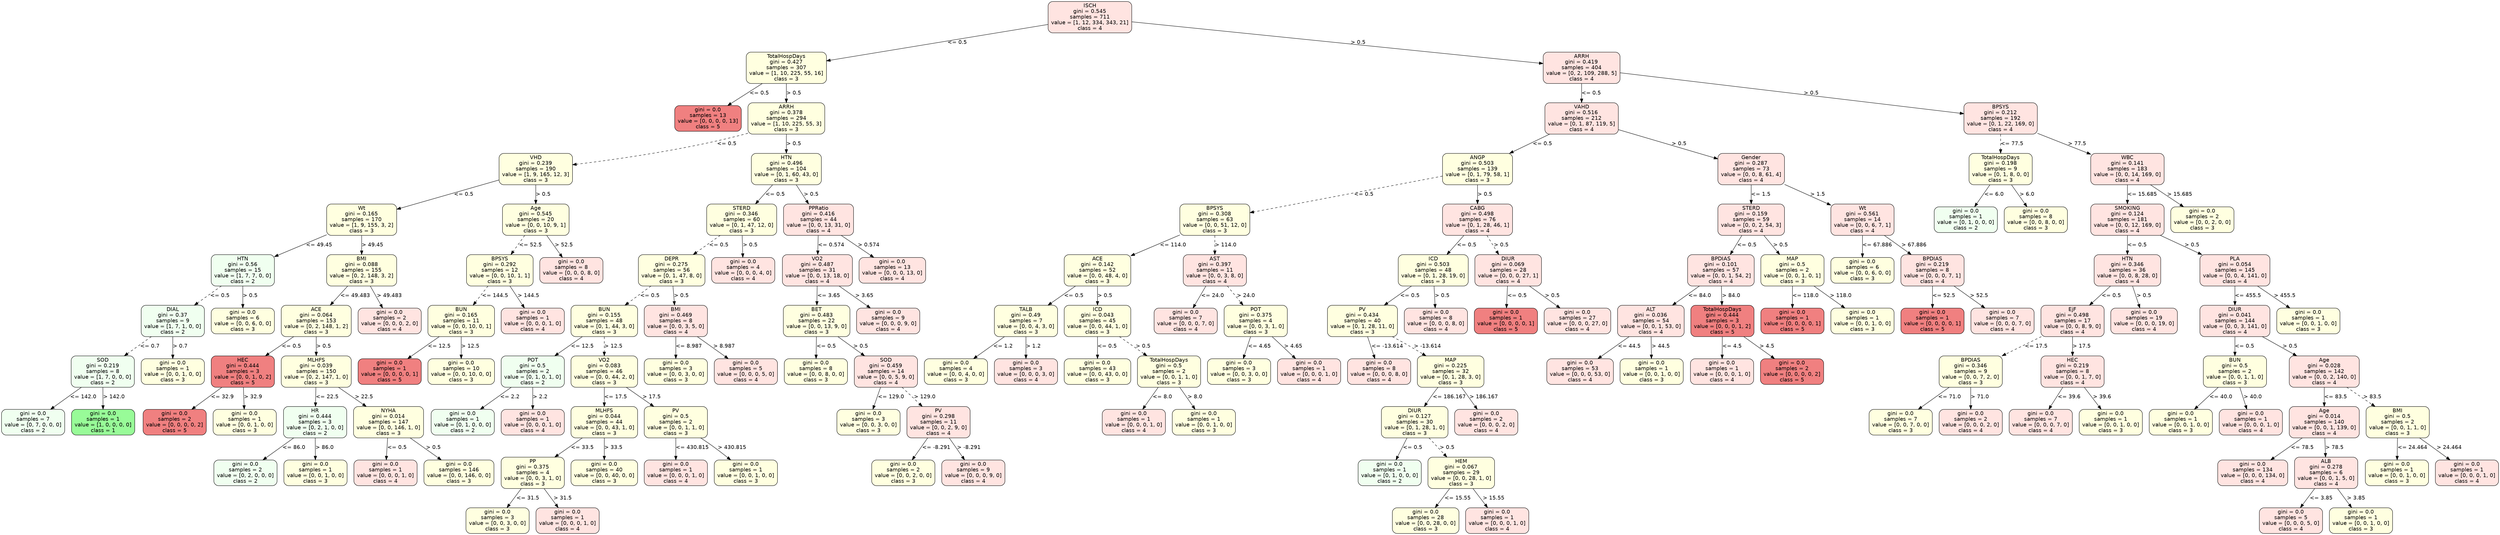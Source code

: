 strict digraph Tree {
	graph [bb="0,0,5674,1408"];
	node [color=black,
		fontname=helvetica,
		label="\N",
		shape=box,
		style="filled, rounded"
	];
	edge [fontname=helvetica];
	0	 [fillcolor=mistyrose,
		height=1.1528,
		label="ISCH\ngini = 0.545\nsamples = 711\nvalue = [1, 12, 334, 343, 21]\nclass = 4",
		pos="2697,1366.5",
		width=2.5694];
	1	 [fillcolor=lightyellow,
		height=1.1528,
		label="TotalHospDays\ngini = 0.427\nsamples = 307\nvalue = [1, 10, 225, 55, 16]\nclass = 3",
		pos="1773,1232.5",
		width=2.4583];
	0 -> 1	 [label="<= 0.5",
		labelangle=45,
		labeldistance=2.5,
		lp="2283,1299.5",
		op="<=",
		param=0.5,
		pos="e,1861.7,1245.4 2604.2,1353 2429,1327.6 2051.2,1272.8 1871.7,1246.8",
		style=solid];
	64	 [fillcolor=mistyrose,
		height=1.1528,
		label="ARRH\ngini = 0.419\nsamples = 404\nvalue = [0, 2, 109, 288, 5]\nclass = 4",
		pos="3676,1232.5",
		width=2.3611];
	0 -> 64	 [label="> 0.5",
		labelangle=-45,
		labeldistance=2.5,
		lp="3231.5,1299.5",
		op=">",
		param=0.5,
		pos="e,3590.9,1244.1 2789.5,1353.8 2975.5,1328.4 3392.6,1271.3 3580.8,1245.5",
		style=solid];
	2	 [fillcolor=lightcoral,
		height=0.94444,
		label="gini = 0.0\nsamples = 13\nvalue = [0, 0, 0, 0, 13]\nclass = 5",
		pos="1596,1098.5",
		width=2.0417];
	1 -> 2	 [label="<= 0.5",
		lp="1710,1165.5",
		op="<=",
		param=0.5,
		pos="e,1640.9,1132.5 1718,1190.8 1696,1174.2 1670.8,1155.2 1649.1,1138.7",
		style=solid];
	3	 [fillcolor=lightyellow,
		height=1.1528,
		label="ARRH\ngini = 0.378\nsamples = 294\nvalue = [1, 10, 225, 55, 3]\nclass = 3",
		pos="1773,1098.5",
		width=2.3611];
	1 -> 3	 [label="> 0.5",
		lp="1788.5,1165.5",
		op=">",
		param=0.5,
		pos="e,1773,1140.1 1773,1190.8 1773,1178 1773,1163.7 1773,1150.2",
		style=solid];
	4	 [fillcolor=lightyellow,
		height=1.1528,
		label="VHD\ngini = 0.239\nsamples = 190\nvalue = [1, 9, 165, 12, 3]\nclass = 3",
		pos="1206,964.5",
		width=2.25];
	3 -> 4	 [label="<= 0.5",
		lp="1636,1031.5",
		op="<=",
		param=0.5,
		pos="e,1287.1,974.89 1687.9,1060.3 1684.6,1059.1 1681.3,1058 1678,1057 1548.5,1016.6 1393.2,990.18 1297.1,976.32",
		style=dashed];
	33	 [fillcolor=lightyellow,
		height=1.1528,
		label="HTN\ngini = 0.496\nsamples = 104\nvalue = [0, 1, 60, 43, 0]\nclass = 3",
		pos="1773,964.5",
		width=2.1528];
	3 -> 33	 [label="> 0.5",
		lp="1788.5,1031.5",
		op=">",
		param=0.5,
		pos="e,1773,1006.1 1773,1056.8 1773,1044 1773,1029.7 1773,1016.2",
		style=solid];
	5	 [fillcolor=lightyellow,
		height=1.1528,
		label="Wt\ngini = 0.165\nsamples = 170\nvalue = [1, 9, 155, 3, 2]\nclass = 3",
		pos="793,830.5",
		width=2.1528];
	4 -> 5	 [label="<= 0.5",
		lp="1032,897.5",
		op="<=",
		param=0.5,
		pos="e,870.77,855.73 1124.9,938.19 1054.4,915.32 952.57,882.27 880.32,858.83",
		style=solid];
	26	 [fillcolor=lightyellow,
		height=1.1528,
		label="Age\ngini = 0.545\nsamples = 20\nvalue = [0, 0, 10, 9, 1]\nclass = 3",
		pos="1206,830.5",
		width=2.0417];
	4 -> 26	 [label="> 0.5",
		lp="1221.5,897.5",
		op=">",
		param=0.5,
		pos="e,1206,872.14 1206,922.84 1206,909.98 1206,895.66 1206,882.21",
		style=solid];
	6	 [fillcolor=honeydew,
		height=1.1528,
		label="HTN\ngini = 0.56\nsamples = 15\nvalue = [1, 7, 7, 0, 0]\nclass = 2",
		pos="544,696.5",
		width=1.9444];
	5 -> 6	 [label="<= 49.45",
		lp="703.5,763.5",
		op="<=",
		param=49.45,
		pos="e,614.18,734.27 715.58,788.84 686.21,773.03 652.74,755.02 623.21,739.13",
		style=solid];
	13	 [fillcolor=lightyellow,
		height=1.1528,
		label="BMI\ngini = 0.088\nsamples = 155\nvalue = [0, 2, 148, 3, 2]\nclass = 3",
		pos="793,696.5",
		width=2.1528];
	5 -> 13	 [label="> 49.45",
		lp="816,763.5",
		op=">",
		param=49.45,
		pos="e,793,738.14 793,788.84 793,775.98 793,761.66 793,748.21",
		style=solid];
	7	 [fillcolor=honeydew,
		height=1.1528,
		label="DIAL\ngini = 0.37\nsamples = 9\nvalue = [1, 7, 1, 0, 0]\nclass = 2",
		pos="386,562.5",
		width=1.9444];
	6 -> 7	 [label="<= 0.5",
		lp="490,629.5",
		op="<=",
		param=0.5,
		pos="e,435.1,604.14 494.87,654.84 478.38,640.84 459.84,625.13 442.81,610.68",
		style=dashed];
	12	 [fillcolor=lightyellow,
		height=0.94444,
		label="gini = 0.0\nsamples = 6\nvalue = [0, 0, 6, 0, 0]\nclass = 3",
		pos="544,562.5",
		width=1.9444];
	6 -> 12	 [label="> 0.5",
		lp="559.5,629.5",
		op=">",
		param=0.5,
		pos="e,544,596.5 544,654.84 544,639.6 544,622.33 544,606.87",
		style=solid];
	8	 [fillcolor=honeydew,
		height=1.1528,
		label="SOD\ngini = 0.219\nsamples = 8\nvalue = [1, 7, 0, 0, 0]\nclass = 2",
		pos="228,428.5",
		width=1.9444];
	7 -> 8	 [label="<= 0.7",
		lp="332,495.5",
		op="<=",
		param=0.7,
		pos="e,277.1,470.14 336.87,520.84 320.38,506.84 301.84,491.13 284.81,476.68",
		style=dashed];
	11	 [fillcolor=lightyellow,
		height=0.94444,
		label="gini = 0.0\nsamples = 1\nvalue = [0, 0, 1, 0, 0]\nclass = 3",
		pos="386,428.5",
		width=1.9444];
	7 -> 11	 [label="> 0.7",
		lp="401.5,495.5",
		op=">",
		param=0.7,
		pos="e,386,462.5 386,520.84 386,505.6 386,488.33 386,472.87",
		style=solid];
	9	 [fillcolor=honeydew,
		height=0.94444,
		label="gini = 0.0\nsamples = 7\nvalue = [0, 7, 0, 0, 0]\nclass = 2",
		pos="70,294.5",
		width=1.9444];
	8 -> 9	 [label="<= 142.0",
		lp="181.5,361.5",
		op="<=",
		param=142.0,
		pos="e,110.09,328.5 178.87,386.84 159.45,370.36 137.19,351.49 117.89,335.12",
		style=solid];
	10	 [fillcolor=palegreen,
		height=0.94444,
		label="gini = 0.0\nsamples = 1\nvalue = [1, 0, 0, 0, 0]\nclass = 1",
		pos="228,294.5",
		width=1.9444];
	8 -> 10	 [label="> 142.0",
		lp="251,361.5",
		op=">",
		param=142.0,
		pos="e,228,328.5 228,386.84 228,371.6 228,354.33 228,338.87",
		style=solid];
	14	 [fillcolor=lightyellow,
		height=1.1528,
		label="ACE\ngini = 0.064\nsamples = 153\nvalue = [0, 2, 148, 1, 2]\nclass = 3",
		pos="710,562.5",
		width=2.1528];
	13 -> 14	 [label="<= 49.483",
		lp="785,629.5",
		op="<=",
		param=49.483,
		pos="e,735.79,604.14 767.19,654.84 759,641.6 749.84,626.82 741.3,613.03",
		style=solid];
	25	 [fillcolor=mistyrose,
		height=0.94444,
		label="gini = 0.0\nsamples = 2\nvalue = [0, 0, 0, 2, 0]\nclass = 4",
		pos="876,562.5",
		width=1.9444];
	13 -> 25	 [label="> 49.483",
		lp="864,629.5",
		op=">",
		param=49.483,
		pos="e,854.94,596.5 818.81,654.84 828.6,639.02 839.77,620.99 849.62,605.09",
		style=solid];
	15	 [fillcolor=lightcoral,
		height=1.1528,
		label="HEC\ngini = 0.444\nsamples = 3\nvalue = [0, 0, 1, 0, 2]\nclass = 5",
		pos="544,428.5",
		width=1.9444];
	14 -> 15	 [label="<= 0.5",
		lp="652,495.5",
		op="<=",
		param=0.5,
		pos="e,595.58,470.14 658.39,520.84 641.05,506.84 621.58,491.13 603.68,476.68",
		style=solid];
	18	 [fillcolor=lightyellow,
		height=1.1528,
		label="MLHFS\ngini = 0.039\nsamples = 150\nvalue = [0, 2, 147, 1, 0]\nclass = 3",
		pos="710,428.5",
		width=2.1528];
	14 -> 18	 [label="> 0.5",
		lp="725.5,495.5",
		op=">",
		param=0.5,
		pos="e,710,470.14 710,520.84 710,507.98 710,493.66 710,480.21",
		style=solid];
	16	 [fillcolor=lightcoral,
		height=0.94444,
		label="gini = 0.0\nsamples = 2\nvalue = [0, 0, 0, 0, 2]\nclass = 5",
		pos="386,294.5",
		width=1.9444];
	15 -> 16	 [label="<= 32.9",
		lp="493.5,361.5",
		op="<=",
		param=32.9,
		pos="e,426.09,328.5 494.87,386.84 475.45,370.36 453.19,351.49 433.89,335.12",
		style=solid];
	17	 [fillcolor=lightyellow,
		height=0.94444,
		label="gini = 0.0\nsamples = 1\nvalue = [0, 0, 1, 0, 0]\nclass = 3",
		pos="544,294.5",
		width=1.9444];
	15 -> 17	 [label="> 32.9",
		lp="563.5,361.5",
		op=">",
		param=32.9,
		pos="e,544,328.5 544,386.84 544,371.6 544,354.33 544,338.87",
		style=solid];
	19	 [fillcolor=honeydew,
		height=1.1528,
		label="HR\ngini = 0.444\nsamples = 3\nvalue = [0, 2, 1, 0, 0]\nclass = 2",
		pos="702,294.5",
		width=1.9444];
	18 -> 19	 [label="<= 22.5",
		lp="730.5,361.5",
		op="<=",
		param=22.5,
		pos="e,704.49,336.14 707.51,386.84 706.75,373.98 705.89,359.66 705.09,346.21",
		style=solid];
	22	 [fillcolor=lightyellow,
		height=1.1528,
		label="NYHA\ngini = 0.014\nsamples = 147\nvalue = [0, 0, 146, 1, 0]\nclass = 3",
		pos="868,294.5",
		width=2.1528];
	18 -> 22	 [label="> 22.5",
		lp="813.5,361.5",
		op=">",
		param=22.5,
		pos="e,818.9,336.14 759.13,386.84 775.62,372.84 794.16,357.13 811.19,342.68",
		style=solid];
	20	 [fillcolor=honeydew,
		height=0.94444,
		label="gini = 0.0\nsamples = 2\nvalue = [0, 2, 0, 0, 0]\nclass = 2",
		pos="548,160.5",
		width=1.9444];
	19 -> 20	 [label="<= 86.0",
		lp="653.5,227.5",
		op="<=",
		param=86.0,
		pos="e,587.08,194.5 654.12,252.84 635.18,236.36 613.49,217.49 594.68,201.12",
		style=solid];
	21	 [fillcolor=lightyellow,
		height=0.94444,
		label="gini = 0.0\nsamples = 1\nvalue = [0, 0, 1, 0, 0]\nclass = 3",
		pos="706,160.5",
		width=1.9444];
	19 -> 21	 [label="> 86.0",
		lp="724.5,227.5",
		op=">",
		param=86.0,
		pos="e,704.98,194.5 703.24,252.84 703.7,237.6 704.21,220.33 704.68,204.87",
		style=solid];
	23	 [fillcolor=mistyrose,
		height=0.94444,
		label="gini = 0.0\nsamples = 1\nvalue = [0, 0, 0, 1, 0]\nclass = 4",
		pos="868,160.5",
		width=1.9444];
	22 -> 23	 [label="<= 0.5",
		lp="888,227.5",
		op="<=",
		param=0.5,
		pos="e,868,194.5 868,252.84 868,237.6 868,220.33 868,204.87",
		style=solid];
	24	 [fillcolor=lightyellow,
		height=0.94444,
		label="gini = 0.0\nsamples = 146\nvalue = [0, 0, 146, 0, 0]\nclass = 3",
		pos="1034,160.5",
		width=2.1528];
	22 -> 24	 [label="> 0.5",
		lp="971.5,227.5",
		op=">",
		param=0.5,
		pos="e,991.88,194.5 919.61,252.84 940.11,236.29 963.61,217.32 983.96,200.9",
		style=solid];
	27	 [fillcolor=lightyellow,
		height=1.1528,
		label="BPSYS\ngini = 0.292\nsamples = 12\nvalue = [0, 0, 10, 1, 1]\nclass = 3",
		pos="1125,696.5",
		width=2.0417];
	26 -> 27	 [label="<= 52.5",
		lp="1191.5,763.5",
		op="<=",
		param=52.5,
		pos="e,1150.2,738.14 1180.8,788.84 1172.8,775.6 1163.9,760.82 1155.5,747.03",
		style=dashed];
	32	 [fillcolor=mistyrose,
		height=0.94444,
		label="gini = 0.0\nsamples = 8\nvalue = [0, 0, 0, 8, 0]\nclass = 4",
		pos="1287,696.5",
		width=1.9444];
	26 -> 32	 [label="> 52.5",
		lp="1268.5,763.5",
		op=">",
		param=52.5,
		pos="e,1266.4,730.5 1231.2,788.84 1240.7,773.02 1251.6,754.99 1261.3,739.09",
		style=solid];
	28	 [fillcolor=lightyellow,
		height=1.1528,
		label="BUN\ngini = 0.165\nsamples = 11\nvalue = [0, 0, 10, 0, 1]\nclass = 3",
		pos="1038,562.5",
		width=2.0417];
	27 -> 28	 [label="<= 144.5",
		lp="1112.5,629.5",
		op="<=",
		param=144.5,
		pos="e,1065,604.14 1097.9,654.84 1089.3,641.48 1079.6,626.54 1070.6,612.64",
		style=dashed];
	31	 [fillcolor=mistyrose,
		height=0.94444,
		label="gini = 0.0\nsamples = 1\nvalue = [0, 0, 0, 1, 0]\nclass = 4",
		pos="1200,562.5",
		width=1.9444];
	27 -> 31	 [label="> 144.5",
		lp="1188,629.5",
		op=">",
		param=144.5,
		pos="e,1181,596.5 1148.3,654.84 1157.1,639.17 1167.1,621.33 1175.9,605.53",
		style=solid];
	29	 [fillcolor=lightcoral,
		height=0.94444,
		label="gini = 0.0\nsamples = 1\nvalue = [0, 0, 0, 0, 1]\nclass = 5",
		pos="876,428.5",
		width=1.9444];
	28 -> 29	 [label="<= 12.5",
		lp="985.5,495.5",
		op="<=",
		param=12.5,
		pos="e,917.11,462.5 987.63,520.84 967.62,504.29 944.69,485.32 924.84,468.9",
		style=solid];
	30	 [fillcolor=lightyellow,
		height=0.94444,
		label="gini = 0.0\nsamples = 10\nvalue = [0, 0, 10, 0, 0]\nclass = 3",
		pos="1038,428.5",
		width=2.0417];
	28 -> 30	 [label="> 12.5",
		lp="1057.5,495.5",
		op=">",
		param=12.5,
		pos="e,1038,462.5 1038,520.84 1038,505.6 1038,488.33 1038,472.87",
		style=solid];
	34	 [fillcolor=lightyellow,
		height=1.1528,
		label="STERD\ngini = 0.346\nsamples = 60\nvalue = [0, 1, 47, 12, 0]\nclass = 3",
		pos="1673,830.5",
		width=2.1528];
	33 -> 34	 [label="<= 0.5",
		lp="1746,897.5",
		op="<=",
		param=0.5,
		pos="e,1704.1,872.14 1741.9,922.84 1731.8,909.35 1720.6,894.26 1710.1,880.24",
		style=solid];
	53	 [fillcolor=mistyrose,
		height=1.1528,
		label="PPRatio\ngini = 0.416\nsamples = 44\nvalue = [0, 0, 13, 31, 0]\nclass = 4",
		pos="1846,830.5",
		width=2.1528];
	33 -> 53	 [label="> 0.5",
		lp="1827.5,897.5",
		op=">",
		param=0.5,
		pos="e,1823.3,872.14 1795.7,922.84 1802.9,909.6 1811,894.82 1818.5,881.03",
		style=solid];
	35	 [fillcolor=lightyellow,
		height=1.1528,
		label="DEPR\ngini = 0.275\nsamples = 56\nvalue = [0, 1, 47, 8, 0]\nclass = 3",
		pos="1514,696.5",
		width=2.0417];
	34 -> 35	 [label="<= 0.5",
		lp="1619,763.5",
		op="<=",
		param=0.5,
		pos="e,1563.4,738.14 1623.6,788.84 1607,774.84 1588.3,759.13 1571.2,744.68",
		style=dashed];
	52	 [fillcolor=mistyrose,
		height=0.94444,
		label="gini = 0.0\nsamples = 4\nvalue = [0, 0, 0, 4, 0]\nclass = 4",
		pos="1676,696.5",
		width=1.9444];
	34 -> 52	 [label="> 0.5",
		lp="1690.5,763.5",
		op=">",
		param=0.5,
		pos="e,1675.2,730.5 1673.9,788.84 1674.3,773.6 1674.7,756.33 1675,740.87",
		style=solid];
	36	 [fillcolor=lightyellow,
		height=1.1528,
		label="BUN\ngini = 0.155\nsamples = 48\nvalue = [0, 1, 44, 3, 0]\nclass = 3",
		pos="1362,562.5",
		width=2.0417];
	35 -> 36	 [label="<= 0.5",
		lp="1463,629.5",
		op="<=",
		param=0.5,
		pos="e,1409.2,604.14 1466.7,654.84 1451,640.97 1433.4,625.41 1417.1,611.07",
		style=dashed];
	49	 [fillcolor=mistyrose,
		height=1.1528,
		label="BMI\ngini = 0.469\nsamples = 8\nvalue = [0, 0, 3, 5, 0]\nclass = 4",
		pos="1524,562.5",
		width=1.9444];
	35 -> 49	 [label="> 0.5",
		lp="1535.5,629.5",
		op=">",
		param=0.5,
		pos="e,1520.9,604.14 1517.1,654.84 1518.1,641.98 1519.1,627.66 1520.1,614.21",
		style=solid];
	37	 [fillcolor=honeydew,
		height=1.1528,
		label="POT\ngini = 0.5\nsamples = 2\nvalue = [0, 1, 0, 1, 0]\nclass = 2",
		pos="1200,428.5",
		width=1.9444];
	36 -> 37	 [label="<= 12.5",
		lp="1309.5,495.5",
		op="<=",
		param=12.5,
		pos="e,1250.3,470.14 1311.6,520.84 1294.7,506.84 1275.7,491.13 1258.2,476.68",
		style=solid];
	40	 [fillcolor=lightyellow,
		height=1.1528,
		label="VO2\ngini = 0.083\nsamples = 46\nvalue = [0, 0, 44, 2, 0]\nclass = 3",
		pos="1362,428.5",
		width=2.0417];
	36 -> 40	 [label="> 12.5",
		lp="1381.5,495.5",
		op=">",
		param=12.5,
		pos="e,1362,470.14 1362,520.84 1362,507.98 1362,493.66 1362,480.21",
		style=dashed];
	38	 [fillcolor=honeydew,
		height=0.94444,
		label="gini = 0.0\nsamples = 1\nvalue = [0, 1, 0, 0, 0]\nclass = 2",
		pos="1042,294.5",
		width=1.9444];
	37 -> 38	 [label="<= 2.2",
		lp="1146,361.5",
		op="<=",
		param=2.2,
		pos="e,1082.1,328.5 1150.9,386.84 1131.4,370.36 1109.2,351.49 1089.9,335.12",
		style=solid];
	39	 [fillcolor=mistyrose,
		height=0.94444,
		label="gini = 0.0\nsamples = 1\nvalue = [0, 0, 0, 1, 0]\nclass = 4",
		pos="1200,294.5",
		width=1.9444];
	37 -> 39	 [label="> 2.2",
		lp="1215.5,361.5",
		op=">",
		param=2.2,
		pos="e,1200,328.5 1200,386.84 1200,371.6 1200,354.33 1200,338.87",
		style=solid];
	41	 [fillcolor=lightyellow,
		height=1.1528,
		label="MLHFS\ngini = 0.044\nsamples = 44\nvalue = [0, 0, 43, 1, 0]\nclass = 3",
		pos="1362,294.5",
		width=2.0417];
	40 -> 41	 [label="<= 17.5",
		lp="1385.5,361.5",
		op="<=",
		param=17.5,
		pos="e,1362,336.14 1362,386.84 1362,373.98 1362,359.66 1362,346.21",
		style=solid];
	46	 [fillcolor=lightyellow,
		height=1.1528,
		label="PV\ngini = 0.5\nsamples = 2\nvalue = [0, 0, 1, 1, 0]\nclass = 3",
		pos="1524,294.5",
		width=1.9444];
	40 -> 46	 [label="> 17.5",
		lp="1467.5,361.5",
		op=">",
		param=17.5,
		pos="e,1473.7,336.14 1412.4,386.84 1429.3,372.84 1448.3,357.13 1465.8,342.68",
		style=solid];
	42	 [fillcolor=lightyellow,
		height=1.1528,
		label="PP\ngini = 0.375\nsamples = 4\nvalue = [0, 0, 3, 1, 0]\nclass = 3",
		pos="1200,160.5",
		width=1.9444];
	41 -> 42	 [label="<= 33.5",
		lp="1309.5,227.5",
		op="<=",
		param=33.5,
		pos="e,1250.3,202.14 1311.6,252.84 1294.7,238.84 1275.7,223.13 1258.2,208.68",
		style=solid];
	45	 [fillcolor=lightyellow,
		height=0.94444,
		label="gini = 0.0\nsamples = 40\nvalue = [0, 0, 40, 0, 0]\nclass = 3",
		pos="1362,160.5",
		width=2.0417];
	41 -> 45	 [label="> 33.5",
		lp="1381.5,227.5",
		op=">",
		param=33.5,
		pos="e,1362,194.5 1362,252.84 1362,237.6 1362,220.33 1362,204.87",
		style=solid];
	43	 [fillcolor=lightyellow,
		height=0.94444,
		label="gini = 0.0\nsamples = 3\nvalue = [0, 0, 3, 0, 0]\nclass = 3",
		pos="1121,34",
		width=1.9444];
	42 -> 43	 [label="<= 31.5",
		lp="1184.5,93.5",
		op="<=",
		param=31.5,
		pos="e,1142.3,68.142 1173.9,118.73 1165.5,105.27 1156.2,90.336 1147.7,76.803",
		style=solid];
	44	 [fillcolor=mistyrose,
		height=0.94444,
		label="gini = 0.0\nsamples = 1\nvalue = [0, 0, 0, 1, 0]\nclass = 4",
		pos="1279,34",
		width=1.9444];
	42 -> 44	 [label="> 31.5",
		lp="1264.5,93.5",
		op=">",
		param=31.5,
		pos="e,1257.7,68.142 1226.1,118.73 1234.5,105.27 1243.8,90.336 1252.3,76.803",
		style=solid];
	47	 [fillcolor=mistyrose,
		height=0.94444,
		label="gini = 0.0\nsamples = 1\nvalue = [0, 0, 0, 1, 0]\nclass = 4",
		pos="1524,160.5",
		width=1.9444];
	46 -> 47	 [label="<= 430.815",
		lp="1559,227.5",
		op="<=",
		param=430.815,
		pos="e,1524,194.5 1524,252.84 1524,237.6 1524,220.33 1524,204.87",
		style=solid];
	48	 [fillcolor=lightyellow,
		height=0.94444,
		label="gini = 0.0\nsamples = 1\nvalue = [0, 0, 1, 0, 0]\nclass = 3",
		pos="1682,160.5",
		width=1.9444];
	46 -> 48	 [label="> 430.815",
		lp="1645.5,227.5",
		op=">",
		param=430.815,
		pos="e,1644.3,194.64 1576.4,252.88 1583.7,246.93 1591.1,240.85 1598,235 1610.7,224.27 1624.3,212.42 1636.7,201.39",
		style=solid];
	50	 [fillcolor=lightyellow,
		height=0.94444,
		label="gini = 0.0\nsamples = 3\nvalue = [0, 0, 3, 0, 0]\nclass = 3",
		pos="1524,428.5",
		width=1.9444];
	49 -> 50	 [label="<= 8.987",
		lp="1551.5,495.5",
		op="<=",
		param=8.987,
		pos="e,1524,462.5 1524,520.84 1524,505.6 1524,488.33 1524,472.87",
		style=solid];
	51	 [fillcolor=mistyrose,
		height=0.94444,
		label="gini = 0.0\nsamples = 5\nvalue = [0, 0, 0, 5, 0]\nclass = 4",
		pos="1682,428.5",
		width=1.9444];
	49 -> 51	 [label="> 8.987",
		lp="1631,495.5",
		op=">",
		param=8.987,
		pos="e,1641.9,462.5 1573.1,520.84 1592.6,504.36 1614.8,485.49 1634.1,469.12",
		style=solid];
	54	 [fillcolor=mistyrose,
		height=1.1528,
		label="VO2\ngini = 0.487\nsamples = 31\nvalue = [0, 0, 13, 18, 0]\nclass = 4",
		pos="1844,696.5",
		width=2.1528];
	53 -> 54	 [label="<= 0.574",
		lp="1873.5,763.5",
		op="<=",
		param=0.574,
		pos="e,1844.6,738.14 1845.4,788.84 1845.2,775.98 1845,761.66 1844.8,748.21",
		style=solid];
	63	 [fillcolor=mistyrose,
		height=0.94444,
		label="gini = 0.0\nsamples = 13\nvalue = [0, 0, 0, 13, 0]\nclass = 4",
		pos="2013,696.5",
		width=2.0417];
	53 -> 63	 [label="> 0.574",
		lp="1958,763.5",
		op=">",
		param=0.574,
		pos="e,1970.6,730.5 1897.9,788.84 1918.5,772.29 1942.2,753.32 1962.7,736.9",
		style=solid];
	55	 [fillcolor=lightyellow,
		height=1.1528,
		label="BET\ngini = 0.483\nsamples = 22\nvalue = [0, 0, 13, 9, 0]\nclass = 3",
		pos="1842,562.5",
		width=2.0417];
	54 -> 55	 [label="<= 3.65",
		lp="1867.5,629.5",
		op="<=",
		param=3.65,
		pos="e,1842.6,604.14 1843.4,654.84 1843.2,641.98 1843,627.66 1842.8,614.21",
		style=solid];
	62	 [fillcolor=mistyrose,
		height=0.94444,
		label="gini = 0.0\nsamples = 9\nvalue = [0, 0, 0, 9, 0]\nclass = 4",
		pos="2004,562.5",
		width=1.9444];
	54 -> 62	 [label="> 3.65",
		lp="1948.5,629.5",
		op=">",
		param=3.65,
		pos="e,1963.4,596.5 1893.7,654.84 1913.4,638.36 1936,619.49 1955.5,603.12",
		style=solid];
	56	 [fillcolor=lightyellow,
		height=0.94444,
		label="gini = 0.0\nsamples = 8\nvalue = [0, 0, 8, 0, 0]\nclass = 3",
		pos="1840,428.5",
		width=1.9444];
	55 -> 56	 [label="<= 0.5",
		lp="1862,495.5",
		op="<=",
		param=0.5,
		pos="e,1840.5,462.5 1841.4,520.84 1841.2,505.6 1840.9,488.33 1840.7,472.87",
		style=solid];
	57	 [fillcolor=mistyrose,
		height=1.1528,
		label="SOD\ngini = 0.459\nsamples = 14\nvalue = [0, 0, 5, 9, 0]\nclass = 4",
		pos="1998,428.5",
		width=1.9444];
	55 -> 57	 [label="> 0.5",
		lp="1940.5,495.5",
		op=">",
		param=0.5,
		pos="e,1949.5,470.14 1890.5,520.84 1906.8,506.84 1925.1,491.13 1941.9,476.68",
		style=solid];
	58	 [fillcolor=lightyellow,
		height=0.94444,
		label="gini = 0.0\nsamples = 3\nvalue = [0, 0, 3, 0, 0]\nclass = 3",
		pos="1939,294.5",
		width=1.9444];
	57 -> 58	 [label="<= 129.0",
		lp="1998.5,361.5",
		op="<=",
		param=129.0,
		pos="e,1954,328.5 1979.7,386.84 1972.8,371.31 1965,353.66 1958.1,337.98",
		style=solid];
	59	 [fillcolor=mistyrose,
		height=1.1528,
		label="PV\ngini = 0.298\nsamples = 11\nvalue = [0, 0, 2, 9, 0]\nclass = 4",
		pos="2097,294.5",
		width=1.9444];
	57 -> 59	 [label="> 129.0",
		lp="2074,361.5",
		op=">",
		param=129.0,
		pos="e,2066.2,336.14 2028.8,386.84 2038.7,373.35 2049.9,358.26 2060.2,344.24",
		style=dashed];
	60	 [fillcolor=lightyellow,
		height=0.94444,
		label="gini = 0.0\nsamples = 2\nvalue = [0, 0, 2, 0, 0]\nclass = 3",
		pos="2018,160.5",
		width=1.9444];
	59 -> 60	 [label="<= -8.291",
		lp="2089.5,227.5",
		op="<=",
		param=-8.291,
		pos="e,2038,194.5 2072.4,252.84 2063.2,237.17 2052.7,219.33 2043.4,203.53",
		style=solid];
	61	 [fillcolor=mistyrose,
		height=0.94444,
		label="gini = 0.0\nsamples = 9\nvalue = [0, 0, 0, 9, 0]\nclass = 4",
		pos="2176,160.5",
		width=1.9444];
	59 -> 61	 [label="> -8.291",
		lp="2164.5,227.5",
		op=">",
		param=-8.291,
		pos="e,2156,194.5 2121.6,252.84 2130.8,237.17 2141.3,219.33 2150.6,203.53",
		style=solid];
	65	 [fillcolor=mistyrose,
		height=1.1528,
		label="VAHD\ngini = 0.516\nsamples = 212\nvalue = [0, 1, 87, 119, 5]\nclass = 4",
		pos="3676,1098.5",
		width=2.25];
	64 -> 65	 [label="<= 0.5",
		lp="3696,1165.5",
		op="<=",
		param=0.5,
		pos="e,3676,1140.1 3676,1190.8 3676,1178 3676,1163.7 3676,1150.2",
		style=solid];
	114	 [fillcolor=mistyrose,
		height=1.1528,
		label="BPSYS\ngini = 0.212\nsamples = 192\nvalue = [0, 1, 22, 169, 0]\nclass = 4",
		pos="4480,1098.5",
		width=2.25];
	64 -> 114	 [label="> 0.5",
		lp="4118.5,1165.5",
		op=">",
		param=0.5,
		pos="e,4398.9,1112 3761.3,1218.3 3913.8,1192.9 4232.1,1139.8 4388.8,1113.7",
		style=solid];
	66	 [fillcolor=lightyellow,
		height=1.1528,
		label="ANGP\ngini = 0.503\nsamples = 139\nvalue = [0, 1, 79, 58, 1]\nclass = 3",
		pos="3319,964.5",
		width=2.1528];
	65 -> 66	 [label="<= 0.5",
		lp="3529,1031.5",
		op="<=",
		param=0.5,
		pos="e,3396.6,993.64 3595,1068.1 3538.7,1047 3463.7,1018.8 3406.1,997.18",
		style=solid];
	97	 [fillcolor=mistyrose,
		height=1.1528,
		label="Gender\ngini = 0.287\nsamples = 73\nvalue = [0, 0, 8, 61, 4]\nclass = 4",
		pos="4012,964.5",
		width=2.0417];
	65 -> 97	 [label="> 0.5",
		lp="3870.5,1031.5",
		op=">",
		param=0.5,
		pos="e,3938.3,993.9 3757.3,1066.1 3809.3,1045.4 3876.4,1018.6 3928.7,997.72",
		style=solid];
	67	 [fillcolor=lightyellow,
		height=1.1528,
		label="BPSYS\ngini = 0.308\nsamples = 63\nvalue = [0, 0, 51, 12, 0]\nclass = 3",
		pos="2740,830.5",
		width=2.1528];
	66 -> 67	 [label="<= 0.5",
		lp="3067,897.5",
		op="<=",
		param=0.5,
		pos="e,2817.9,848.52 3241.2,946.5 3133.7,921.62 2940.4,876.87 2827.8,850.83",
		style=dashed];
	82	 [fillcolor=mistyrose,
		height=1.1528,
		label="CABG\ngini = 0.498\nsamples = 76\nvalue = [0, 1, 28, 46, 1]\nclass = 4",
		pos="3319,830.5",
		width=2.1528];
	66 -> 82	 [label="> 0.5",
		lp="3334.5,897.5",
		op=">",
		param=0.5,
		pos="e,3319,872.14 3319,922.84 3319,909.98 3319,895.66 3319,882.21",
		style=solid];
	68	 [fillcolor=lightyellow,
		height=1.1528,
		label="ACE\ngini = 0.142\nsamples = 52\nvalue = [0, 0, 48, 4, 0]\nclass = 3",
		pos="2513,696.5",
		width=2.0417];
	67 -> 68	 [label="<= 114.0",
		lp="2661.5,763.5",
		op="<=",
		param=114.0,
		pos="e,2583.5,738.14 2669.4,788.84 2645,774.4 2617.4,758.13 2592.3,743.31",
		style=solid];
	77	 [fillcolor=mistyrose,
		height=1.1528,
		label="AST\ngini = 0.397\nsamples = 11\nvalue = [0, 0, 3, 8, 0]\nclass = 4",
		pos="2740,696.5",
		width=1.9444];
	67 -> 77	 [label="> 114.0",
		lp="2763,763.5",
		op=">",
		param=114.0,
		pos="e,2740,738.14 2740,788.84 2740,775.98 2740,761.66 2740,748.21",
		style=dashed];
	69	 [fillcolor=lightyellow,
		height=1.1528,
		label="TALB\ngini = 0.49\nsamples = 7\nvalue = [0, 0, 4, 3, 0]\nclass = 3",
		pos="2314,562.5",
		width=1.9444];
	68 -> 69	 [label="<= 0.5",
		lp="2440,629.5",
		op="<=",
		param=0.5,
		pos="e,2375.8,604.14 2451.1,654.84 2430,640.59 2406.2,624.56 2384.4,609.9",
		style=solid];
	72	 [fillcolor=lightyellow,
		height=1.1528,
		label="ICD\ngini = 0.043\nsamples = 45\nvalue = [0, 0, 44, 1, 0]\nclass = 3",
		pos="2513,562.5",
		width=2.0417];
	68 -> 72	 [label="> 0.5",
		lp="2528.5,629.5",
		op=">",
		param=0.5,
		pos="e,2513,604.14 2513,654.84 2513,641.98 2513,627.66 2513,614.21",
		style=solid];
	70	 [fillcolor=lightyellow,
		height=0.94444,
		label="gini = 0.0\nsamples = 4\nvalue = [0, 0, 4, 0, 0]\nclass = 3",
		pos="2156,428.5",
		width=1.9444];
	69 -> 70	 [label="<= 1.2",
		lp="2260,495.5",
		op="<=",
		param=1.2,
		pos="e,2196.1,462.5 2264.9,520.84 2245.4,504.36 2223.2,485.49 2203.9,469.12",
		style=solid];
	71	 [fillcolor=mistyrose,
		height=0.94444,
		label="gini = 0.0\nsamples = 3\nvalue = [0, 0, 0, 3, 0]\nclass = 4",
		pos="2314,428.5",
		width=1.9444];
	69 -> 71	 [label="> 1.2",
		lp="2329.5,495.5",
		op=">",
		param=1.2,
		pos="e,2314,462.5 2314,520.84 2314,505.6 2314,488.33 2314,472.87",
		style=solid];
	73	 [fillcolor=lightyellow,
		height=0.94444,
		label="gini = 0.0\nsamples = 43\nvalue = [0, 0, 43, 0, 0]\nclass = 3",
		pos="2476,428.5",
		width=2.0417];
	72 -> 73	 [label="<= 0.5",
		lp="2516,495.5",
		op="<=",
		param=0.5,
		pos="e,2485.4,462.5 2501.5,520.84 2497.2,505.46 2492.4,487.99 2488.1,472.42",
		style=solid];
	74	 [fillcolor=lightyellow,
		height=1.1528,
		label="TotalHospDays\ngini = 0.5\nsamples = 2\nvalue = [0, 0, 1, 1, 0]\nclass = 3",
		pos="2638,428.5",
		width=1.9444];
	72 -> 74	 [label="> 0.5",
		lp="2595.5,495.5",
		op=">",
		param=0.5,
		pos="e,2599.2,470.14 2551.9,520.84 2564.7,507.1 2579.1,491.69 2592.3,477.46",
		style=dashed];
	75	 [fillcolor=mistyrose,
		height=0.94444,
		label="gini = 0.0\nsamples = 1\nvalue = [0, 0, 0, 1, 0]\nclass = 4",
		pos="2559,294.5",
		width=1.9444];
	74 -> 75	 [label="<= 8.0",
		lp="2621,361.5",
		op="<=",
		param=8.0,
		pos="e,2579,328.5 2613.4,386.84 2604.2,371.17 2593.7,353.33 2584.4,337.53",
		style=solid];
	76	 [fillcolor=lightyellow,
		height=0.94444,
		label="gini = 0.0\nsamples = 1\nvalue = [0, 0, 1, 0, 0]\nclass = 3",
		pos="2717,294.5",
		width=1.9444];
	74 -> 76	 [label="> 8.0",
		lp="2695.5,361.5",
		op=">",
		param=8.0,
		pos="e,2697,328.5 2662.6,386.84 2671.8,371.17 2682.3,353.33 2691.6,337.53",
		style=solid];
	78	 [fillcolor=mistyrose,
		height=0.94444,
		label="gini = 0.0\nsamples = 7\nvalue = [0, 0, 0, 7, 0]\nclass = 4",
		pos="2675,562.5",
		width=1.9444];
	77 -> 78	 [label="<= 24.0",
		lp="2733.5,629.5",
		op="<=",
		param=24.0,
		pos="e,2691.5,596.5 2719.8,654.84 2712.2,639.17 2703.5,621.33 2695.9,605.53",
		style=solid];
	79	 [fillcolor=lightyellow,
		height=1.1528,
		label="POT\ngini = 0.375\nsamples = 4\nvalue = [0, 0, 3, 1, 0]\nclass = 3",
		pos="2833,562.5",
		width=1.9444];
	77 -> 79	 [label="> 24.0",
		lp="2809.5,629.5",
		op=">",
		param=24.0,
		pos="e,2804.1,604.14 2768.9,654.84 2778.2,641.48 2788.6,626.54 2798.2,612.64",
		style=dashed];
	80	 [fillcolor=lightyellow,
		height=0.94444,
		label="gini = 0.0\nsamples = 3\nvalue = [0, 0, 3, 0, 0]\nclass = 3",
		pos="2796,428.5",
		width=1.9444];
	79 -> 80	 [label="<= 4.65",
		lp="2839.5,495.5",
		op="<=",
		param=4.65,
		pos="e,2805.4,462.5 2821.5,520.84 2817.2,505.46 2812.4,487.99 2808.1,472.42",
		style=solid];
	81	 [fillcolor=mistyrose,
		height=0.94444,
		label="gini = 0.0\nsamples = 1\nvalue = [0, 0, 0, 1, 0]\nclass = 4",
		pos="2954,428.5",
		width=1.9444];
	79 -> 81	 [label="> 4.65",
		lp="2917.5,495.5",
		op=">",
		param=4.65,
		pos="e,2923.3,462.5 2870.6,520.84 2885.2,504.73 2901.8,486.32 2916.3,470.21",
		style=solid];
	83	 [fillcolor=lightyellow,
		height=1.1528,
		label="ICD\ngini = 0.503\nsamples = 48\nvalue = [0, 1, 28, 19, 0]\nclass = 3",
		pos="3234,696.5",
		width=2.1528];
	82 -> 83	 [label="<= 0.5",
		lp="3300,763.5",
		op="<=",
		param=0.5,
		pos="e,3260.4,738.14 3292.6,788.84 3284.1,775.48 3274.6,760.54 3265.8,746.64",
		style=solid];
	94	 [fillcolor=mistyrose,
		height=1.1528,
		label="DIUR\ngini = 0.069\nsamples = 28\nvalue = [0, 0, 0, 27, 1]\nclass = 4",
		pos="3403,696.5",
		width=2.0417];
	82 -> 94	 [label="> 0.5",
		lp="3379.5,763.5",
		op=">",
		param=0.5,
		pos="e,3376.9,738.14 3345.1,788.84 3353.5,775.48 3362.9,760.54 3371.6,746.64",
		style=dashed];
	84	 [fillcolor=lightyellow,
		height=1.1528,
		label="PV\ngini = 0.434\nsamples = 40\nvalue = [0, 1, 28, 11, 0]\nclass = 3",
		pos="3074,562.5",
		width=2.1528];
	83 -> 84	 [label="<= 0.5",
		lp="3179,629.5",
		op="<=",
		param=0.5,
		pos="e,3123.7,604.14 3184.3,654.84 3167.5,640.84 3148.8,625.13 3131.5,610.68",
		style=solid];
	93	 [fillcolor=mistyrose,
		height=0.94444,
		label="gini = 0.0\nsamples = 8\nvalue = [0, 0, 0, 8, 0]\nclass = 4",
		pos="3240,562.5",
		width=1.9444];
	83 -> 93	 [label="> 0.5",
		lp="3253.5,629.5",
		op=">",
		param=0.5,
		pos="e,3238.5,596.5 3235.9,654.84 3236.5,639.6 3237.3,622.33 3238,606.87",
		style=solid];
	85	 [fillcolor=mistyrose,
		height=0.94444,
		label="gini = 0.0\nsamples = 8\nvalue = [0, 0, 0, 8, 0]\nclass = 4",
		pos="3112,428.5",
		width=1.9444];
	84 -> 85	 [label="<= -13.614",
		lp="3128.5,495.5",
		op="<=",
		param=-13.614,
		pos="e,3102.4,462.5 3085.8,520.84 3090.2,505.46 3095.1,487.99 3099.5,472.42",
		style=solid];
	86	 [fillcolor=lightyellow,
		height=1.1528,
		label="MAP\ngini = 0.225\nsamples = 32\nvalue = [0, 1, 28, 3, 0]\nclass = 3",
		pos="3274,428.5",
		width=2.0417];
	84 -> 86	 [label="> -13.614",
		lp="3216,495.5",
		op=">",
		param=-13.614,
		pos="e,3214.5,470 3139,520.81 3148.1,514.87 3157.3,508.81 3166,503 3179,494.33 3192.7,484.97 3205.9,475.9",
		style=dashed];
	87	 [fillcolor=lightyellow,
		height=1.1528,
		label="DIUR\ngini = 0.127\nsamples = 30\nvalue = [0, 1, 28, 1, 0]\nclass = 3",
		pos="3159,294.5",
		width=2.0417];
	86 -> 87	 [label="<= 186.167",
		lp="3255,361.5",
		op="<=",
		param=186.167,
		pos="e,3194.7,336.14 3238.2,386.84 3226.6,373.22 3213.5,357.97 3201.4,343.85",
		style=solid];
	92	 [fillcolor=mistyrose,
		height=0.94444,
		label="gini = 0.0\nsamples = 2\nvalue = [0, 0, 0, 2, 0]\nclass = 4",
		pos="3321,294.5",
		width=1.9444];
	86 -> 92	 [label="> 186.167",
		lp="3329.5,361.5",
		op=">",
		param=186.167,
		pos="e,3309.1,328.5 3288.6,386.84 3294.1,371.31 3300.2,353.66 3305.8,337.98",
		style=solid];
	88	 [fillcolor=honeydew,
		height=0.94444,
		label="gini = 0.0\nsamples = 1\nvalue = [0, 1, 0, 0, 0]\nclass = 2",
		pos="3103,160.5",
		width=1.9444];
	87 -> 88	 [label="<= 0.5",
		lp="3153,227.5",
		op="<=",
		param=0.5,
		pos="e,3117.2,194.5 3141.6,252.84 3135.1,237.31 3127.7,219.66 3121.2,203.98",
		style=solid];
	89	 [fillcolor=lightyellow,
		height=1.1528,
		label="HEM\ngini = 0.067\nsamples = 29\nvalue = [0, 0, 28, 1, 0]\nclass = 3",
		pos="3265,160.5",
		width=2.0417];
	87 -> 89	 [label="> 0.5",
		lp="3231.5,227.5",
		op=">",
		param=0.5,
		pos="e,3232.1,202.14 3192,252.84 3202.6,239.35 3214.6,224.26 3225.7,210.24",
		style=dashed];
	90	 [fillcolor=lightyellow,
		height=0.94444,
		label="gini = 0.0\nsamples = 28\nvalue = [0, 0, 28, 0, 0]\nclass = 3",
		pos="3184,34",
		width=2.0417];
	89 -> 90	 [label="<= 15.55",
		lp="3252.5,93.5",
		op="<=",
		param=15.55,
		pos="e,3205.9,68.142 3238.3,118.73 3229.6,105.27 3220.1,90.336 3211.4,76.803",
		style=solid];
	91	 [fillcolor=mistyrose,
		height=0.94444,
		label="gini = 0.0\nsamples = 1\nvalue = [0, 0, 0, 1, 0]\nclass = 4",
		pos="3346,34",
		width=1.9444];
	89 -> 91	 [label="> 15.55",
		lp="3334,93.5",
		op=">",
		param=15.55,
		pos="e,3324.1,68.142 3291.7,118.73 3300.4,105.27 3309.9,90.336 3318.6,76.803",
		style=solid];
	95	 [fillcolor=lightcoral,
		height=0.94444,
		label="gini = 0.0\nsamples = 1\nvalue = [0, 0, 0, 0, 1]\nclass = 5",
		pos="3398,562.5",
		width=1.9444];
	94 -> 95	 [label="<= 0.5",
		lp="3421,629.5",
		op="<=",
		param=0.5,
		pos="e,3399.3,596.5 3401.4,654.84 3400.9,639.6 3400.2,622.33 3399.7,606.87",
		style=solid];
	96	 [fillcolor=mistyrose,
		height=0.94444,
		label="gini = 0.0\nsamples = 27\nvalue = [0, 0, 0, 27, 0]\nclass = 4",
		pos="3560,562.5",
		width=2.0417];
	94 -> 96	 [label="> 0.5",
		lp="3502.5,629.5",
		op=">",
		param=0.5,
		pos="e,3520.2,596.5 3451.8,654.84 3471.1,638.36 3493.2,619.49 3512.4,603.12",
		style=solid];
	98	 [fillcolor=mistyrose,
		height=1.1528,
		label="STERD\ngini = 0.159\nsamples = 59\nvalue = [0, 0, 2, 54, 3]\nclass = 4",
		pos="4012,830.5",
		width=2.0417];
	97 -> 98	 [label="<= 1.5",
		lp="4032,897.5",
		op="<=",
		param=1.5,
		pos="e,4012,872.14 4012,922.84 4012,909.98 4012,895.66 4012,882.21",
		style=solid];
	109	 [fillcolor=mistyrose,
		height=1.1528,
		label="Wt\ngini = 0.561\nsamples = 14\nvalue = [0, 0, 6, 7, 1]\nclass = 4",
		pos="4203,830.5",
		width=1.9444];
	97 -> 109	 [label="> 1.5",
		lp="4129.5,897.5",
		op=">",
		param=1.5,
		pos="e,4143.7,872.14 4071.4,922.84 4091.7,908.59 4114.5,892.56 4135.4,877.9",
		style=solid];
	99	 [fillcolor=mistyrose,
		height=1.1528,
		label="BPDIAS\ngini = 0.101\nsamples = 57\nvalue = [0, 0, 1, 54, 2]\nclass = 4",
		pos="3883,696.5",
		width=2.0417];
	98 -> 99	 [label="<= 0.5",
		lp="3972,763.5",
		op="<=",
		param=0.5,
		pos="e,3923.1,738.14 3971.9,788.84 3958.7,775.1 3943.8,759.69 3930.1,745.46",
		style=solid];
	106	 [fillcolor=lightyellow,
		height=1.1528,
		label="MAP\ngini = 0.5\nsamples = 2\nvalue = [0, 0, 1, 0, 1]\nclass = 3",
		pos="4045,696.5",
		width=1.9444];
	98 -> 106	 [label="> 0.5",
		lp="4045.5,763.5",
		op=">",
		param=0.5,
		pos="e,4034.7,738.14 4022.3,788.84 4025.4,775.98 4029,761.66 4032.3,748.21",
		style=solid];
	100	 [fillcolor=mistyrose,
		height=1.1528,
		label="ALT\ngini = 0.036\nsamples = 54\nvalue = [0, 0, 1, 53, 0]\nclass = 4",
		pos="3725,562.5",
		width=2.0417];
	99 -> 100	 [label="<= 84.0",
		lp="3832.5,629.5",
		op="<=",
		param=84.0,
		pos="e,3774.1,604.14 3833.9,654.84 3817.4,640.84 3798.8,625.13 3781.8,610.68",
		style=solid];
	103	 [fillcolor=lightcoral,
		height=1.1528,
		label="TotalHospDays\ngini = 0.444\nsamples = 3\nvalue = [0, 0, 0, 1, 2]\nclass = 5",
		pos="3887,562.5",
		width=1.9444];
	99 -> 103	 [label="> 84.0",
		lp="3905.5,629.5",
		op=">",
		param=84.0,
		pos="e,3885.8,604.14 3884.2,654.84 3884.6,641.98 3885.1,627.66 3885.5,614.21",
		style=solid];
	101	 [fillcolor=mistyrose,
		height=0.94444,
		label="gini = 0.0\nsamples = 53\nvalue = [0, 0, 0, 53, 0]\nclass = 4",
		pos="3565,428.5",
		width=2.0417];
	100 -> 101	 [label="<= 44.5",
		lp="3673.5,495.5",
		op="<=",
		param=44.5,
		pos="e,3605.6,462.5 3675.3,520.84 3655.6,504.36 3633,485.49 3613.5,469.12",
		style=solid];
	102	 [fillcolor=lightyellow,
		height=0.94444,
		label="gini = 0.0\nsamples = 1\nvalue = [0, 0, 1, 0, 0]\nclass = 3",
		pos="3727,428.5",
		width=1.9444];
	100 -> 102	 [label="> 44.5",
		lp="3746.5,495.5",
		op=">",
		param=44.5,
		pos="e,3726.5,462.5 3725.6,520.84 3725.8,505.6 3726.1,488.33 3726.3,472.87",
		style=solid];
	104	 [fillcolor=mistyrose,
		height=0.94444,
		label="gini = 0.0\nsamples = 1\nvalue = [0, 0, 0, 1, 0]\nclass = 4",
		pos="3886,428.5",
		width=1.9444];
	103 -> 104	 [label="<= 4.5",
		lp="3907,495.5",
		op="<=",
		param=4.5,
		pos="e,3886.3,462.5 3886.7,520.84 3886.6,505.6 3886.4,488.33 3886.3,472.87",
		style=solid];
	105	 [fillcolor=lightcoral,
		height=0.94444,
		label="gini = 0.0\nsamples = 2\nvalue = [0, 0, 0, 0, 2]\nclass = 5",
		pos="4044,428.5",
		width=1.9444];
	103 -> 105	 [label="> 4.5",
		lp="3986.5,495.5",
		op=">",
		param=4.5,
		pos="e,4004.2,462.5 3935.8,520.84 3955.1,504.36 3977.2,485.49 3996.4,469.12",
		style=solid];
	107	 [fillcolor=lightcoral,
		height=0.94444,
		label="gini = 0.0\nsamples = 1\nvalue = [0, 0, 0, 0, 1]\nclass = 5",
		pos="4045,562.5",
		width=1.9444];
	106 -> 107	 [label="<= 118.0",
		lp="4072.5,629.5",
		op="<=",
		param=118.0,
		pos="e,4045,596.5 4045,654.84 4045,639.6 4045,622.33 4045,606.87",
		style=solid];
	108	 [fillcolor=lightyellow,
		height=0.94444,
		label="gini = 0.0\nsamples = 1\nvalue = [0, 0, 1, 0, 0]\nclass = 3",
		pos="4203,562.5",
		width=1.9444];
	106 -> 108	 [label="> 118.0",
		lp="4152,629.5",
		op=">",
		param=118.0,
		pos="e,4162.9,596.5 4094.1,654.84 4113.6,638.36 4135.8,619.49 4155.1,603.12",
		style=solid];
	110	 [fillcolor=lightyellow,
		height=0.94444,
		label="gini = 0.0\nsamples = 6\nvalue = [0, 0, 6, 0, 0]\nclass = 3",
		pos="4203,696.5",
		width=1.9444];
	109 -> 110	 [label="<= 67.886",
		lp="4234,763.5",
		op="<=",
		param=67.886,
		pos="e,4203,730.5 4203,788.84 4203,773.6 4203,756.33 4203,740.87",
		style=solid];
	111	 [fillcolor=mistyrose,
		height=1.1528,
		label="BPDIAS\ngini = 0.219\nsamples = 8\nvalue = [0, 0, 0, 7, 1]\nclass = 4",
		pos="4361,696.5",
		width=1.9444];
	109 -> 111	 [label="> 67.886",
		lp="4314,763.5",
		op=">",
		param=67.886,
		pos="e,4311.9,738.14 4252.1,788.84 4268.6,774.84 4287.2,759.13 4304.2,744.68",
		style=solid];
	112	 [fillcolor=lightcoral,
		height=0.94444,
		label="gini = 0.0\nsamples = 1\nvalue = [0, 0, 0, 0, 1]\nclass = 5",
		pos="4361,562.5",
		width=1.9444];
	111 -> 112	 [label="<= 52.5",
		lp="4384.5,629.5",
		op="<=",
		param=52.5,
		pos="e,4361,596.5 4361,654.84 4361,639.6 4361,622.33 4361,606.87",
		style=solid];
	113	 [fillcolor=mistyrose,
		height=0.94444,
		label="gini = 0.0\nsamples = 7\nvalue = [0, 0, 0, 7, 0]\nclass = 4",
		pos="4519,562.5",
		width=1.9444];
	111 -> 113	 [label="> 52.5",
		lp="4464.5,629.5",
		op=">",
		param=52.5,
		pos="e,4478.9,596.5 4410.1,654.84 4429.6,638.36 4451.8,619.49 4471.1,603.12",
		style=solid];
	115	 [fillcolor=lightyellow,
		height=1.1528,
		label="TotalHospDays\ngini = 0.198\nsamples = 9\nvalue = [0, 1, 8, 0, 0]\nclass = 3",
		pos="4480,964.5",
		width=1.9444];
	114 -> 115	 [label="<= 77.5",
		lp="4503.5,1031.5",
		op="<=",
		param=77.5,
		pos="e,4480,1006.1 4480,1056.8 4480,1044 4480,1029.7 4480,1016.2",
		style=dashed];
	118	 [fillcolor=mistyrose,
		height=1.1528,
		label="WBC\ngini = 0.141\nsamples = 183\nvalue = [0, 0, 14, 169, 0]\nclass = 4",
		pos="4754,964.5",
		width=2.25];
	114 -> 118	 [label="> 77.5",
		lp="4645.5,1031.5",
		op=">",
		param=77.5,
		pos="e,4672.6,1004.3 4561.1,1058.8 4593.3,1043.1 4630.4,1025 4663.4,1008.8",
		style=solid];
	116	 [fillcolor=honeydew,
		height=0.94444,
		label="gini = 0.0\nsamples = 1\nvalue = [0, 1, 0, 0, 0]\nclass = 2",
		pos="4405,830.5",
		width=1.9444];
	115 -> 116	 [label="<= 6.0",
		lp="4465,897.5",
		op="<=",
		param=6.0,
		pos="e,4424,864.5 4456.7,922.84 4447.9,907.17 4437.9,889.33 4429.1,873.53",
		style=solid];
	117	 [fillcolor=lightyellow,
		height=0.94444,
		label="gini = 0.0\nsamples = 8\nvalue = [0, 0, 8, 0, 0]\nclass = 3",
		pos="4563,830.5",
		width=1.9444];
	115 -> 117	 [label="> 6.0",
		lp="4539.5,897.5",
		op=">",
		param=6.0,
		pos="e,4541.9,864.5 4505.8,922.84 4515.6,907.02 4526.8,888.99 4536.6,873.09",
		style=solid];
	119	 [fillcolor=mistyrose,
		height=1.1528,
		label="SMOKING\ngini = 0.124\nsamples = 181\nvalue = [0, 0, 12, 169, 0]\nclass = 4",
		pos="4754,830.5",
		width=2.25];
	118 -> 119	 [label="<= 15.685",
		lp="4785,897.5",
		op="<=",
		param=15.685,
		pos="e,4754,872.14 4754,922.84 4754,909.98 4754,895.66 4754,882.21",
		style=solid];
	144	 [fillcolor=lightyellow,
		height=0.94444,
		label="gini = 0.0\nsamples = 2\nvalue = [0, 0, 2, 0, 0]\nclass = 3",
		pos="4923,830.5",
		width=1.9444];
	118 -> 144	 [label="> 15.685",
		lp="4871,897.5",
		op=">",
		param=15.685,
		pos="e,4880.1,864.5 4806.5,922.84 4827.4,906.29 4851.3,887.32 4872.1,870.9",
		style=solid];
	120	 [fillcolor=mistyrose,
		height=1.1528,
		label="HTN\ngini = 0.346\nsamples = 36\nvalue = [0, 0, 8, 28, 0]\nclass = 4",
		pos="4754,696.5",
		width=2.0417];
	119 -> 120	 [label="<= 0.5",
		lp="4774,763.5",
		op="<=",
		param=0.5,
		pos="e,4754,738.14 4754,788.84 4754,775.98 4754,761.66 4754,748.21",
		style=solid];
	129	 [fillcolor=mistyrose,
		height=1.1528,
		label="PLA\ngini = 0.054\nsamples = 145\nvalue = [0, 0, 4, 141, 0]\nclass = 4",
		pos="5079,696.5",
		width=2.1528];
	119 -> 129	 [label="> 0.5",
		lp="4937.5,763.5",
		op=">",
		param=0.5,
		pos="e,5001.3,725.81 4835.3,792.74 4838.3,791.47 4841.2,790.22 4844,789 4892.6,768.27 4947.4,746.57 4991.9,729.4",
		style=solid];
	121	 [fillcolor=mistyrose,
		height=1.1528,
		label="EjF\ngini = 0.498\nsamples = 17\nvalue = [0, 0, 8, 9, 0]\nclass = 4",
		pos="4677,562.5",
		width=1.9444];
	120 -> 121	 [label="<= 0.5",
		lp="4738,629.5",
		op="<=",
		param=0.5,
		pos="e,4700.9,604.14 4730.1,654.84 4722.5,641.6 4714,626.82 4706,613.03",
		style=solid];
	128	 [fillcolor=mistyrose,
		height=0.94444,
		label="gini = 0.0\nsamples = 19\nvalue = [0, 0, 0, 19, 0]\nclass = 4",
		pos="4839,562.5",
		width=2.0417];
	120 -> 128	 [label="> 0.5",
		lp="4815.5,629.5",
		op=">",
		param=0.5,
		pos="e,4817.4,596.5 4780.4,654.84 4790.5,639.02 4801.9,620.99 4812,605.09",
		style=solid];
	122	 [fillcolor=lightyellow,
		height=1.1528,
		label="BPDIAS\ngini = 0.346\nsamples = 9\nvalue = [0, 0, 7, 2, 0]\nclass = 3",
		pos="4483,428.5",
		width=1.9444];
	121 -> 122	 [label="<= 17.5",
		lp="4609.5,495.5",
		op="<=",
		param=17.5,
		pos="e,4543.3,470.14 4616.7,520.84 4596.1,506.59 4572.8,490.56 4551.6,475.9",
		style=dashed];
	125	 [fillcolor=mistyrose,
		height=1.1528,
		label="HEC\ngini = 0.219\nsamples = 8\nvalue = [0, 0, 1, 7, 0]\nclass = 4",
		pos="4677,428.5",
		width=1.9444];
	121 -> 125	 [label="> 17.5",
		lp="4696.5,495.5",
		op=">",
		param=17.5,
		pos="e,4677,470.14 4677,520.84 4677,507.98 4677,493.66 4677,480.21",
		style=solid];
	123	 [fillcolor=lightyellow,
		height=0.94444,
		label="gini = 0.0\nsamples = 7\nvalue = [0, 0, 7, 0, 0]\nclass = 3",
		pos="4325,294.5",
		width=1.9444];
	122 -> 123	 [label="<= 71.0",
		lp="4432.5,361.5",
		op="<=",
		param=71.0,
		pos="e,4365.1,328.5 4433.9,386.84 4414.4,370.36 4392.2,351.49 4372.9,335.12",
		style=solid];
	124	 [fillcolor=mistyrose,
		height=0.94444,
		label="gini = 0.0\nsamples = 2\nvalue = [0, 0, 0, 2, 0]\nclass = 4",
		pos="4483,294.5",
		width=1.9444];
	122 -> 124	 [label="> 71.0",
		lp="4502.5,361.5",
		op=">",
		param=71.0,
		pos="e,4483,328.5 4483,386.84 4483,371.6 4483,354.33 4483,338.87",
		style=solid];
	126	 [fillcolor=mistyrose,
		height=0.94444,
		label="gini = 0.0\nsamples = 7\nvalue = [0, 0, 0, 7, 0]\nclass = 4",
		pos="4641,294.5",
		width=1.9444];
	125 -> 126	 [label="<= 39.6",
		lp="4684.5,361.5",
		op="<=",
		param=39.6,
		pos="e,4650.1,328.5 4665.8,386.84 4661.7,371.46 4657,353.99 4652.8,338.42",
		style=solid];
	127	 [fillcolor=lightyellow,
		height=0.94444,
		label="gini = 0.0\nsamples = 1\nvalue = [0, 0, 1, 0, 0]\nclass = 3",
		pos="4799,294.5",
		width=1.9444];
	125 -> 127	 [label="> 39.6",
		lp="4761.5,361.5",
		op=">",
		param=39.6,
		pos="e,4768,328.5 4714.9,386.84 4729.6,370.73 4746.4,352.32 4761,336.21",
		style=solid];
	130	 [fillcolor=mistyrose,
		height=1.1528,
		label="DIUR\ngini = 0.041\nsamples = 144\nvalue = [0, 0, 3, 141, 0]\nclass = 4",
		pos="5079,562.5",
		width=2.1528];
	129 -> 130	 [label="<= 455.5",
		lp="5106.5,629.5",
		op="<=",
		param=455.5,
		pos="e,5079,604.14 5079,654.84 5079,641.98 5079,627.66 5079,614.21",
		style=solid];
	143	 [fillcolor=lightyellow,
		height=0.94444,
		label="gini = 0.0\nsamples = 1\nvalue = [0, 0, 1, 0, 0]\nclass = 3",
		pos="5245,562.5",
		width=1.9444];
	129 -> 143	 [label="> 455.5",
		lp="5190,629.5",
		op=">",
		param=455.5,
		pos="e,5202.9,596.5 5130.6,654.84 5151.1,638.29 5174.6,619.32 5195,602.9",
		style=solid];
	131	 [fillcolor=lightyellow,
		height=1.1528,
		label="BUN\ngini = 0.5\nsamples = 2\nvalue = [0, 0, 1, 1, 0]\nclass = 3",
		pos="5079,428.5",
		width=1.9444];
	130 -> 131	 [label="<= 0.5",
		lp="5099,495.5",
		op="<=",
		param=0.5,
		pos="e,5079,470.14 5079,520.84 5079,507.98 5079,493.66 5079,480.21",
		style=solid];
	134	 [fillcolor=mistyrose,
		height=1.1528,
		label="Age\ngini = 0.028\nsamples = 142\nvalue = [0, 0, 2, 140, 0]\nclass = 4",
		pos="5281,428.5",
		width=2.1528];
	130 -> 134	 [label="> 0.5",
		lp="5202.5,495.5",
		op=">",
		param=0.5,
		pos="e,5218.2,470.14 5141.8,520.84 5163.4,506.53 5187.7,490.42 5209.8,475.7",
		style=solid];
	132	 [fillcolor=lightyellow,
		height=0.94444,
		label="gini = 0.0\nsamples = 1\nvalue = [0, 0, 1, 0, 0]\nclass = 3",
		pos="4957,294.5",
		width=1.9444];
	131 -> 132	 [label="<= 40.0",
		lp="5045.5,361.5",
		op="<=",
		param=40.0,
		pos="e,4988,328.5 5041.1,386.84 5026.4,370.73 5009.6,352.32 4995,336.21",
		style=solid];
	133	 [fillcolor=mistyrose,
		height=0.94444,
		label="gini = 0.0\nsamples = 1\nvalue = [0, 0, 0, 1, 0]\nclass = 4",
		pos="5115,294.5",
		width=1.9444];
	131 -> 133	 [label="> 40.0",
		lp="5118.5,361.5",
		op=">",
		param=40.0,
		pos="e,5105.9,328.5 5090.2,386.84 5094.3,371.46 5099,353.99 5103.2,338.42",
		style=solid];
	135	 [fillcolor=mistyrose,
		height=1.1528,
		label="Age\ngini = 0.014\nsamples = 140\nvalue = [0, 0, 1, 139, 0]\nclass = 4",
		pos="5281,294.5",
		width=2.1528];
	134 -> 135	 [label="<= 83.5",
		lp="5304.5,361.5",
		op="<=",
		param=83.5,
		pos="e,5281,336.14 5281,386.84 5281,373.98 5281,359.66 5281,346.21",
		style=solid];
	140	 [fillcolor=lightyellow,
		height=1.1528,
		label="BMI\ngini = 0.5\nsamples = 2\nvalue = [0, 0, 1, 1, 0]\nclass = 3",
		pos="5447,294.5",
		width=1.9444];
	134 -> 140	 [label="> 83.5",
		lp="5388.5,361.5",
		op=">",
		param=83.5,
		pos="e,5395.4,336.14 5332.6,386.84 5349.9,372.84 5369.4,357.13 5387.3,342.68",
		style=dashed];
	136	 [fillcolor=mistyrose,
		height=0.94444,
		label="gini = 0.0\nsamples = 134\nvalue = [0, 0, 0, 134, 0]\nclass = 4",
		pos="5120,160.5",
		width=2.1528];
	135 -> 136	 [label="<= 78.5",
		lp="5229.5,227.5",
		op="<=",
		param=78.5,
		pos="e,5160.9,194.5 5230.9,252.84 5211.1,236.36 5188.5,217.49 5168.8,201.12",
		style=solid];
	137	 [fillcolor=mistyrose,
		height=1.1528,
		label="ALB\ngini = 0.278\nsamples = 6\nvalue = [0, 0, 1, 5, 0]\nclass = 4",
		pos="5286,160.5",
		width=1.9444];
	135 -> 137	 [label="> 78.5",
		lp="5303.5,227.5",
		op=">",
		param=78.5,
		pos="e,5284.4,202.14 5282.6,252.84 5283,239.98 5283.6,225.66 5284.1,212.21",
		style=solid];
	138	 [fillcolor=mistyrose,
		height=0.94444,
		label="gini = 0.0\nsamples = 5\nvalue = [0, 0, 0, 5, 0]\nclass = 4",
		pos="5207,34",
		width=1.9444];
	137 -> 138	 [label="<= 3.85",
		lp="5270.5,93.5",
		op="<=",
		param=3.85,
		pos="e,5228.3,68.142 5259.9,118.73 5251.5,105.27 5242.2,90.336 5233.7,76.803",
		style=solid];
	139	 [fillcolor=lightyellow,
		height=0.94444,
		label="gini = 0.0\nsamples = 1\nvalue = [0, 0, 1, 0, 0]\nclass = 3",
		pos="5365,34",
		width=1.9444];
	137 -> 139	 [label="> 3.85",
		lp="5350.5,93.5",
		op=">",
		param=3.85,
		pos="e,5343.7,68.142 5312.1,118.73 5320.5,105.27 5329.8,90.336 5338.3,76.803",
		style=solid];
	141	 [fillcolor=lightyellow,
		height=0.94444,
		label="gini = 0.0\nsamples = 1\nvalue = [0, 0, 1, 0, 0]\nclass = 3",
		pos="5446,160.5",
		width=1.9444];
	140 -> 141	 [label="<= 24.464",
		lp="5478,227.5",
		op="<=",
		param=24.464,
		pos="e,5446.3,194.5 5446.7,252.84 5446.6,237.6 5446.4,220.33 5446.3,204.87",
		style=solid];
	142	 [fillcolor=mistyrose,
		height=0.94444,
		label="gini = 0.0\nsamples = 1\nvalue = [0, 0, 0, 1, 0]\nclass = 4",
		pos="5604,160.5",
		width=1.9444];
	140 -> 142	 [label="> 24.464",
		lp="5558,227.5",
		op=">",
		param=24.464,
		pos="e,5564.2,194.5 5495.8,252.84 5515.1,236.36 5537.2,217.49 5556.4,201.12",
		style=solid];
}
